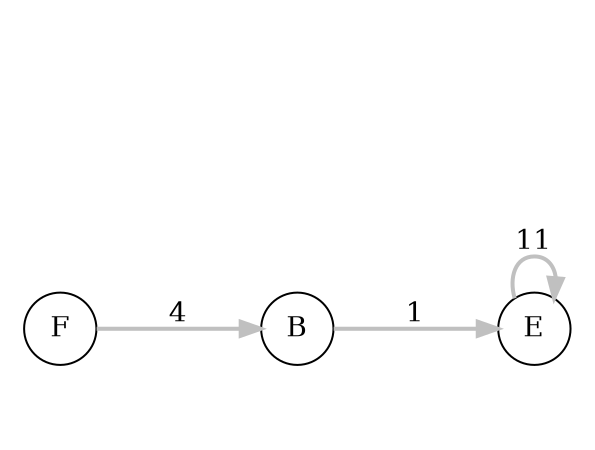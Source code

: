 digraph D {
  rankdir=LR
  size="4,3"
  ratio="fill"
  edge[style="bold"]
  node[shape="circle"]
B -> E[label="1", color="grey"]E -> E[label="11", color="grey"]F -> B[label="4", color="grey"]}